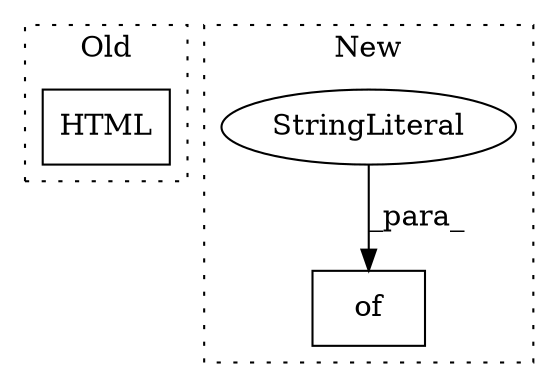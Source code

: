 digraph G {
subgraph cluster0 {
1 [label="HTML" a="32" s="5089,5121" l="5,1" shape="box"];
label = "Old";
style="dotted";
}
subgraph cluster1 {
2 [label="of" a="32" s="5101,5125" l="3,1" shape="box"];
3 [label="StringLiteral" a="45" s="5104" l="11" shape="ellipse"];
label = "New";
style="dotted";
}
3 -> 2 [label="_para_"];
}
